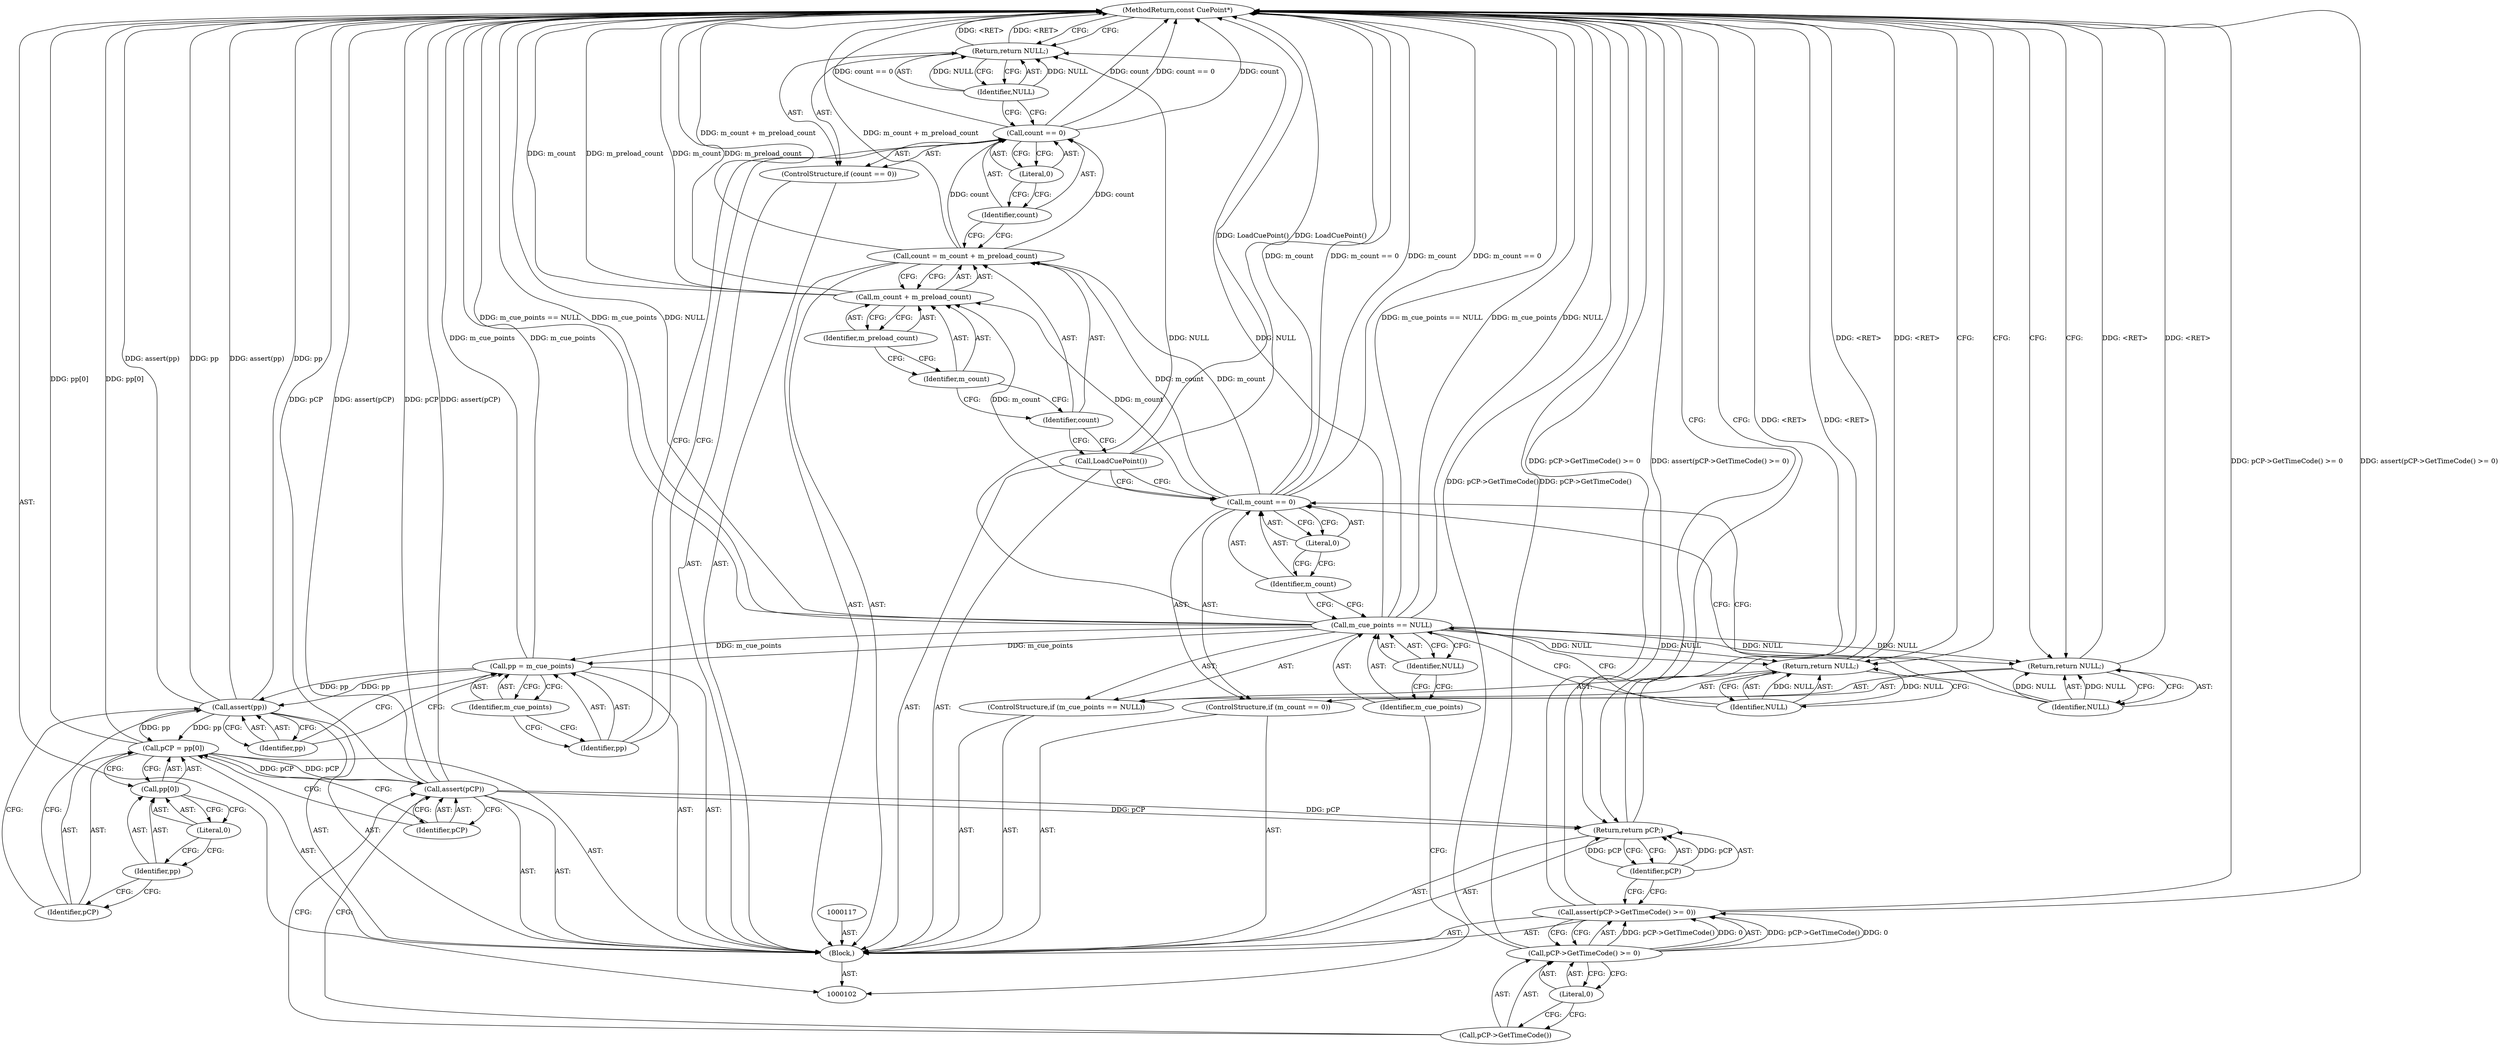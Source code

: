 digraph "1_Android_04839626ed859623901ebd3a5fd483982186b59d_83" {
"1000147" [label="(MethodReturn,const CuePoint*)"];
"1000118" [label="(Call,count = m_count + m_preload_count)"];
"1000119" [label="(Identifier,count)"];
"1000120" [label="(Call,m_count + m_preload_count)"];
"1000121" [label="(Identifier,m_count)"];
"1000122" [label="(Identifier,m_preload_count)"];
"1000123" [label="(ControlStructure,if (count == 0))"];
"1000126" [label="(Literal,0)"];
"1000124" [label="(Call,count == 0)"];
"1000125" [label="(Identifier,count)"];
"1000128" [label="(Identifier,NULL)"];
"1000127" [label="(Return,return NULL;)"];
"1000129" [label="(Call,pp = m_cue_points)"];
"1000130" [label="(Identifier,pp)"];
"1000131" [label="(Identifier,m_cue_points)"];
"1000133" [label="(Identifier,pp)"];
"1000132" [label="(Call,assert(pp))"];
"1000103" [label="(Block,)"];
"1000134" [label="(Call,pCP = pp[0])"];
"1000135" [label="(Identifier,pCP)"];
"1000136" [label="(Call,pp[0])"];
"1000137" [label="(Identifier,pp)"];
"1000138" [label="(Literal,0)"];
"1000140" [label="(Identifier,pCP)"];
"1000139" [label="(Call,assert(pCP))"];
"1000142" [label="(Call,pCP->GetTimeCode() >= 0)"];
"1000143" [label="(Call,pCP->GetTimeCode())"];
"1000144" [label="(Literal,0)"];
"1000141" [label="(Call,assert(pCP->GetTimeCode() >= 0))"];
"1000146" [label="(Identifier,pCP)"];
"1000145" [label="(Return,return pCP;)"];
"1000107" [label="(Identifier,NULL)"];
"1000104" [label="(ControlStructure,if (m_cue_points == NULL))"];
"1000105" [label="(Call,m_cue_points == NULL)"];
"1000106" [label="(Identifier,m_cue_points)"];
"1000109" [label="(Identifier,NULL)"];
"1000108" [label="(Return,return NULL;)"];
"1000113" [label="(Literal,0)"];
"1000110" [label="(ControlStructure,if (m_count == 0))"];
"1000111" [label="(Call,m_count == 0)"];
"1000112" [label="(Identifier,m_count)"];
"1000115" [label="(Identifier,NULL)"];
"1000114" [label="(Return,return NULL;)"];
"1000116" [label="(Call,LoadCuePoint())"];
"1000147" -> "1000102"  [label="AST: "];
"1000147" -> "1000108"  [label="CFG: "];
"1000147" -> "1000114"  [label="CFG: "];
"1000147" -> "1000127"  [label="CFG: "];
"1000147" -> "1000145"  [label="CFG: "];
"1000145" -> "1000147"  [label="DDG: <RET>"];
"1000108" -> "1000147"  [label="DDG: <RET>"];
"1000127" -> "1000147"  [label="DDG: <RET>"];
"1000141" -> "1000147"  [label="DDG: pCP->GetTimeCode() >= 0"];
"1000141" -> "1000147"  [label="DDG: assert(pCP->GetTimeCode() >= 0)"];
"1000124" -> "1000147"  [label="DDG: count"];
"1000124" -> "1000147"  [label="DDG: count == 0"];
"1000105" -> "1000147"  [label="DDG: NULL"];
"1000105" -> "1000147"  [label="DDG: m_cue_points == NULL"];
"1000105" -> "1000147"  [label="DDG: m_cue_points"];
"1000139" -> "1000147"  [label="DDG: pCP"];
"1000139" -> "1000147"  [label="DDG: assert(pCP)"];
"1000120" -> "1000147"  [label="DDG: m_count"];
"1000120" -> "1000147"  [label="DDG: m_preload_count"];
"1000118" -> "1000147"  [label="DDG: m_count + m_preload_count"];
"1000132" -> "1000147"  [label="DDG: assert(pp)"];
"1000132" -> "1000147"  [label="DDG: pp"];
"1000111" -> "1000147"  [label="DDG: m_count"];
"1000111" -> "1000147"  [label="DDG: m_count == 0"];
"1000142" -> "1000147"  [label="DDG: pCP->GetTimeCode()"];
"1000134" -> "1000147"  [label="DDG: pp[0]"];
"1000116" -> "1000147"  [label="DDG: LoadCuePoint()"];
"1000129" -> "1000147"  [label="DDG: m_cue_points"];
"1000114" -> "1000147"  [label="DDG: <RET>"];
"1000118" -> "1000103"  [label="AST: "];
"1000118" -> "1000120"  [label="CFG: "];
"1000119" -> "1000118"  [label="AST: "];
"1000120" -> "1000118"  [label="AST: "];
"1000125" -> "1000118"  [label="CFG: "];
"1000118" -> "1000147"  [label="DDG: m_count + m_preload_count"];
"1000111" -> "1000118"  [label="DDG: m_count"];
"1000118" -> "1000124"  [label="DDG: count"];
"1000119" -> "1000118"  [label="AST: "];
"1000119" -> "1000116"  [label="CFG: "];
"1000121" -> "1000119"  [label="CFG: "];
"1000120" -> "1000118"  [label="AST: "];
"1000120" -> "1000122"  [label="CFG: "];
"1000121" -> "1000120"  [label="AST: "];
"1000122" -> "1000120"  [label="AST: "];
"1000118" -> "1000120"  [label="CFG: "];
"1000120" -> "1000147"  [label="DDG: m_count"];
"1000120" -> "1000147"  [label="DDG: m_preload_count"];
"1000111" -> "1000120"  [label="DDG: m_count"];
"1000121" -> "1000120"  [label="AST: "];
"1000121" -> "1000119"  [label="CFG: "];
"1000122" -> "1000121"  [label="CFG: "];
"1000122" -> "1000120"  [label="AST: "];
"1000122" -> "1000121"  [label="CFG: "];
"1000120" -> "1000122"  [label="CFG: "];
"1000123" -> "1000103"  [label="AST: "];
"1000124" -> "1000123"  [label="AST: "];
"1000127" -> "1000123"  [label="AST: "];
"1000126" -> "1000124"  [label="AST: "];
"1000126" -> "1000125"  [label="CFG: "];
"1000124" -> "1000126"  [label="CFG: "];
"1000124" -> "1000123"  [label="AST: "];
"1000124" -> "1000126"  [label="CFG: "];
"1000125" -> "1000124"  [label="AST: "];
"1000126" -> "1000124"  [label="AST: "];
"1000128" -> "1000124"  [label="CFG: "];
"1000130" -> "1000124"  [label="CFG: "];
"1000124" -> "1000147"  [label="DDG: count"];
"1000124" -> "1000147"  [label="DDG: count == 0"];
"1000118" -> "1000124"  [label="DDG: count"];
"1000125" -> "1000124"  [label="AST: "];
"1000125" -> "1000118"  [label="CFG: "];
"1000126" -> "1000125"  [label="CFG: "];
"1000128" -> "1000127"  [label="AST: "];
"1000128" -> "1000124"  [label="CFG: "];
"1000127" -> "1000128"  [label="CFG: "];
"1000128" -> "1000127"  [label="DDG: NULL"];
"1000127" -> "1000123"  [label="AST: "];
"1000127" -> "1000128"  [label="CFG: "];
"1000128" -> "1000127"  [label="AST: "];
"1000147" -> "1000127"  [label="CFG: "];
"1000127" -> "1000147"  [label="DDG: <RET>"];
"1000128" -> "1000127"  [label="DDG: NULL"];
"1000105" -> "1000127"  [label="DDG: NULL"];
"1000129" -> "1000103"  [label="AST: "];
"1000129" -> "1000131"  [label="CFG: "];
"1000130" -> "1000129"  [label="AST: "];
"1000131" -> "1000129"  [label="AST: "];
"1000133" -> "1000129"  [label="CFG: "];
"1000129" -> "1000147"  [label="DDG: m_cue_points"];
"1000105" -> "1000129"  [label="DDG: m_cue_points"];
"1000129" -> "1000132"  [label="DDG: pp"];
"1000130" -> "1000129"  [label="AST: "];
"1000130" -> "1000124"  [label="CFG: "];
"1000131" -> "1000130"  [label="CFG: "];
"1000131" -> "1000129"  [label="AST: "];
"1000131" -> "1000130"  [label="CFG: "];
"1000129" -> "1000131"  [label="CFG: "];
"1000133" -> "1000132"  [label="AST: "];
"1000133" -> "1000129"  [label="CFG: "];
"1000132" -> "1000133"  [label="CFG: "];
"1000132" -> "1000103"  [label="AST: "];
"1000132" -> "1000133"  [label="CFG: "];
"1000133" -> "1000132"  [label="AST: "];
"1000135" -> "1000132"  [label="CFG: "];
"1000132" -> "1000147"  [label="DDG: assert(pp)"];
"1000132" -> "1000147"  [label="DDG: pp"];
"1000129" -> "1000132"  [label="DDG: pp"];
"1000132" -> "1000134"  [label="DDG: pp"];
"1000103" -> "1000102"  [label="AST: "];
"1000104" -> "1000103"  [label="AST: "];
"1000110" -> "1000103"  [label="AST: "];
"1000116" -> "1000103"  [label="AST: "];
"1000117" -> "1000103"  [label="AST: "];
"1000118" -> "1000103"  [label="AST: "];
"1000123" -> "1000103"  [label="AST: "];
"1000129" -> "1000103"  [label="AST: "];
"1000132" -> "1000103"  [label="AST: "];
"1000134" -> "1000103"  [label="AST: "];
"1000139" -> "1000103"  [label="AST: "];
"1000141" -> "1000103"  [label="AST: "];
"1000145" -> "1000103"  [label="AST: "];
"1000134" -> "1000103"  [label="AST: "];
"1000134" -> "1000136"  [label="CFG: "];
"1000135" -> "1000134"  [label="AST: "];
"1000136" -> "1000134"  [label="AST: "];
"1000140" -> "1000134"  [label="CFG: "];
"1000134" -> "1000147"  [label="DDG: pp[0]"];
"1000132" -> "1000134"  [label="DDG: pp"];
"1000134" -> "1000139"  [label="DDG: pCP"];
"1000135" -> "1000134"  [label="AST: "];
"1000135" -> "1000132"  [label="CFG: "];
"1000137" -> "1000135"  [label="CFG: "];
"1000136" -> "1000134"  [label="AST: "];
"1000136" -> "1000138"  [label="CFG: "];
"1000137" -> "1000136"  [label="AST: "];
"1000138" -> "1000136"  [label="AST: "];
"1000134" -> "1000136"  [label="CFG: "];
"1000137" -> "1000136"  [label="AST: "];
"1000137" -> "1000135"  [label="CFG: "];
"1000138" -> "1000137"  [label="CFG: "];
"1000138" -> "1000136"  [label="AST: "];
"1000138" -> "1000137"  [label="CFG: "];
"1000136" -> "1000138"  [label="CFG: "];
"1000140" -> "1000139"  [label="AST: "];
"1000140" -> "1000134"  [label="CFG: "];
"1000139" -> "1000140"  [label="CFG: "];
"1000139" -> "1000103"  [label="AST: "];
"1000139" -> "1000140"  [label="CFG: "];
"1000140" -> "1000139"  [label="AST: "];
"1000143" -> "1000139"  [label="CFG: "];
"1000139" -> "1000147"  [label="DDG: pCP"];
"1000139" -> "1000147"  [label="DDG: assert(pCP)"];
"1000134" -> "1000139"  [label="DDG: pCP"];
"1000139" -> "1000145"  [label="DDG: pCP"];
"1000142" -> "1000141"  [label="AST: "];
"1000142" -> "1000144"  [label="CFG: "];
"1000143" -> "1000142"  [label="AST: "];
"1000144" -> "1000142"  [label="AST: "];
"1000141" -> "1000142"  [label="CFG: "];
"1000142" -> "1000147"  [label="DDG: pCP->GetTimeCode()"];
"1000142" -> "1000141"  [label="DDG: pCP->GetTimeCode()"];
"1000142" -> "1000141"  [label="DDG: 0"];
"1000143" -> "1000142"  [label="AST: "];
"1000143" -> "1000139"  [label="CFG: "];
"1000144" -> "1000143"  [label="CFG: "];
"1000144" -> "1000142"  [label="AST: "];
"1000144" -> "1000143"  [label="CFG: "];
"1000142" -> "1000144"  [label="CFG: "];
"1000141" -> "1000103"  [label="AST: "];
"1000141" -> "1000142"  [label="CFG: "];
"1000142" -> "1000141"  [label="AST: "];
"1000146" -> "1000141"  [label="CFG: "];
"1000141" -> "1000147"  [label="DDG: pCP->GetTimeCode() >= 0"];
"1000141" -> "1000147"  [label="DDG: assert(pCP->GetTimeCode() >= 0)"];
"1000142" -> "1000141"  [label="DDG: pCP->GetTimeCode()"];
"1000142" -> "1000141"  [label="DDG: 0"];
"1000146" -> "1000145"  [label="AST: "];
"1000146" -> "1000141"  [label="CFG: "];
"1000145" -> "1000146"  [label="CFG: "];
"1000146" -> "1000145"  [label="DDG: pCP"];
"1000145" -> "1000103"  [label="AST: "];
"1000145" -> "1000146"  [label="CFG: "];
"1000146" -> "1000145"  [label="AST: "];
"1000147" -> "1000145"  [label="CFG: "];
"1000145" -> "1000147"  [label="DDG: <RET>"];
"1000146" -> "1000145"  [label="DDG: pCP"];
"1000139" -> "1000145"  [label="DDG: pCP"];
"1000107" -> "1000105"  [label="AST: "];
"1000107" -> "1000106"  [label="CFG: "];
"1000105" -> "1000107"  [label="CFG: "];
"1000104" -> "1000103"  [label="AST: "];
"1000105" -> "1000104"  [label="AST: "];
"1000108" -> "1000104"  [label="AST: "];
"1000105" -> "1000104"  [label="AST: "];
"1000105" -> "1000107"  [label="CFG: "];
"1000106" -> "1000105"  [label="AST: "];
"1000107" -> "1000105"  [label="AST: "];
"1000109" -> "1000105"  [label="CFG: "];
"1000112" -> "1000105"  [label="CFG: "];
"1000105" -> "1000147"  [label="DDG: NULL"];
"1000105" -> "1000147"  [label="DDG: m_cue_points == NULL"];
"1000105" -> "1000147"  [label="DDG: m_cue_points"];
"1000105" -> "1000108"  [label="DDG: NULL"];
"1000105" -> "1000114"  [label="DDG: NULL"];
"1000105" -> "1000127"  [label="DDG: NULL"];
"1000105" -> "1000129"  [label="DDG: m_cue_points"];
"1000106" -> "1000105"  [label="AST: "];
"1000106" -> "1000102"  [label="CFG: "];
"1000107" -> "1000106"  [label="CFG: "];
"1000109" -> "1000108"  [label="AST: "];
"1000109" -> "1000105"  [label="CFG: "];
"1000108" -> "1000109"  [label="CFG: "];
"1000109" -> "1000108"  [label="DDG: NULL"];
"1000108" -> "1000104"  [label="AST: "];
"1000108" -> "1000109"  [label="CFG: "];
"1000109" -> "1000108"  [label="AST: "];
"1000147" -> "1000108"  [label="CFG: "];
"1000108" -> "1000147"  [label="DDG: <RET>"];
"1000109" -> "1000108"  [label="DDG: NULL"];
"1000105" -> "1000108"  [label="DDG: NULL"];
"1000113" -> "1000111"  [label="AST: "];
"1000113" -> "1000112"  [label="CFG: "];
"1000111" -> "1000113"  [label="CFG: "];
"1000110" -> "1000103"  [label="AST: "];
"1000111" -> "1000110"  [label="AST: "];
"1000114" -> "1000110"  [label="AST: "];
"1000111" -> "1000110"  [label="AST: "];
"1000111" -> "1000113"  [label="CFG: "];
"1000112" -> "1000111"  [label="AST: "];
"1000113" -> "1000111"  [label="AST: "];
"1000115" -> "1000111"  [label="CFG: "];
"1000116" -> "1000111"  [label="CFG: "];
"1000111" -> "1000147"  [label="DDG: m_count"];
"1000111" -> "1000147"  [label="DDG: m_count == 0"];
"1000111" -> "1000118"  [label="DDG: m_count"];
"1000111" -> "1000120"  [label="DDG: m_count"];
"1000112" -> "1000111"  [label="AST: "];
"1000112" -> "1000105"  [label="CFG: "];
"1000113" -> "1000112"  [label="CFG: "];
"1000115" -> "1000114"  [label="AST: "];
"1000115" -> "1000111"  [label="CFG: "];
"1000114" -> "1000115"  [label="CFG: "];
"1000115" -> "1000114"  [label="DDG: NULL"];
"1000114" -> "1000110"  [label="AST: "];
"1000114" -> "1000115"  [label="CFG: "];
"1000115" -> "1000114"  [label="AST: "];
"1000147" -> "1000114"  [label="CFG: "];
"1000114" -> "1000147"  [label="DDG: <RET>"];
"1000115" -> "1000114"  [label="DDG: NULL"];
"1000105" -> "1000114"  [label="DDG: NULL"];
"1000116" -> "1000103"  [label="AST: "];
"1000116" -> "1000111"  [label="CFG: "];
"1000119" -> "1000116"  [label="CFG: "];
"1000116" -> "1000147"  [label="DDG: LoadCuePoint()"];
}
